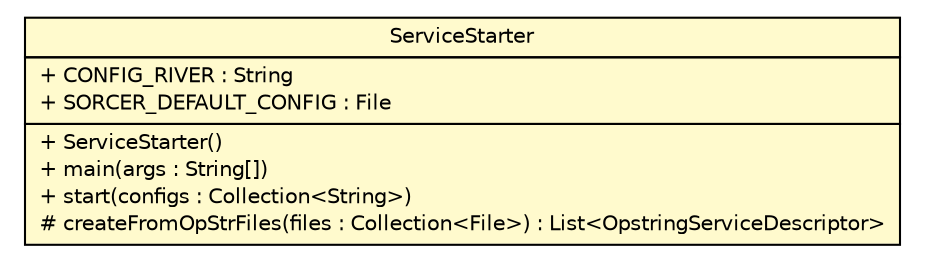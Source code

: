 #!/usr/local/bin/dot
#
# Class diagram 
# Generated by UMLGraph version R5_6 (http://www.umlgraph.org/)
#

digraph G {
	edge [fontname="Helvetica",fontsize=10,labelfontname="Helvetica",labelfontsize=10];
	node [fontname="Helvetica",fontsize=10,shape=plaintext];
	nodesep=0.25;
	ranksep=0.5;
	// sorcer.boot.ServiceStarter
	c305964 [label=<<table title="sorcer.boot.ServiceStarter" border="0" cellborder="1" cellspacing="0" cellpadding="2" port="p" bgcolor="lemonChiffon" href="./ServiceStarter.html">
		<tr><td><table border="0" cellspacing="0" cellpadding="1">
<tr><td align="center" balign="center"> ServiceStarter </td></tr>
		</table></td></tr>
		<tr><td><table border="0" cellspacing="0" cellpadding="1">
<tr><td align="left" balign="left"> + CONFIG_RIVER : String </td></tr>
<tr><td align="left" balign="left"> + SORCER_DEFAULT_CONFIG : File </td></tr>
		</table></td></tr>
		<tr><td><table border="0" cellspacing="0" cellpadding="1">
<tr><td align="left" balign="left"> + ServiceStarter() </td></tr>
<tr><td align="left" balign="left"> + main(args : String[]) </td></tr>
<tr><td align="left" balign="left"> + start(configs : Collection&lt;String&gt;) </td></tr>
<tr><td align="left" balign="left"> # createFromOpStrFiles(files : Collection&lt;File&gt;) : List&lt;OpstringServiceDescriptor&gt; </td></tr>
		</table></td></tr>
		</table>>, URL="./ServiceStarter.html", fontname="Helvetica", fontcolor="black", fontsize=10.0];
}

